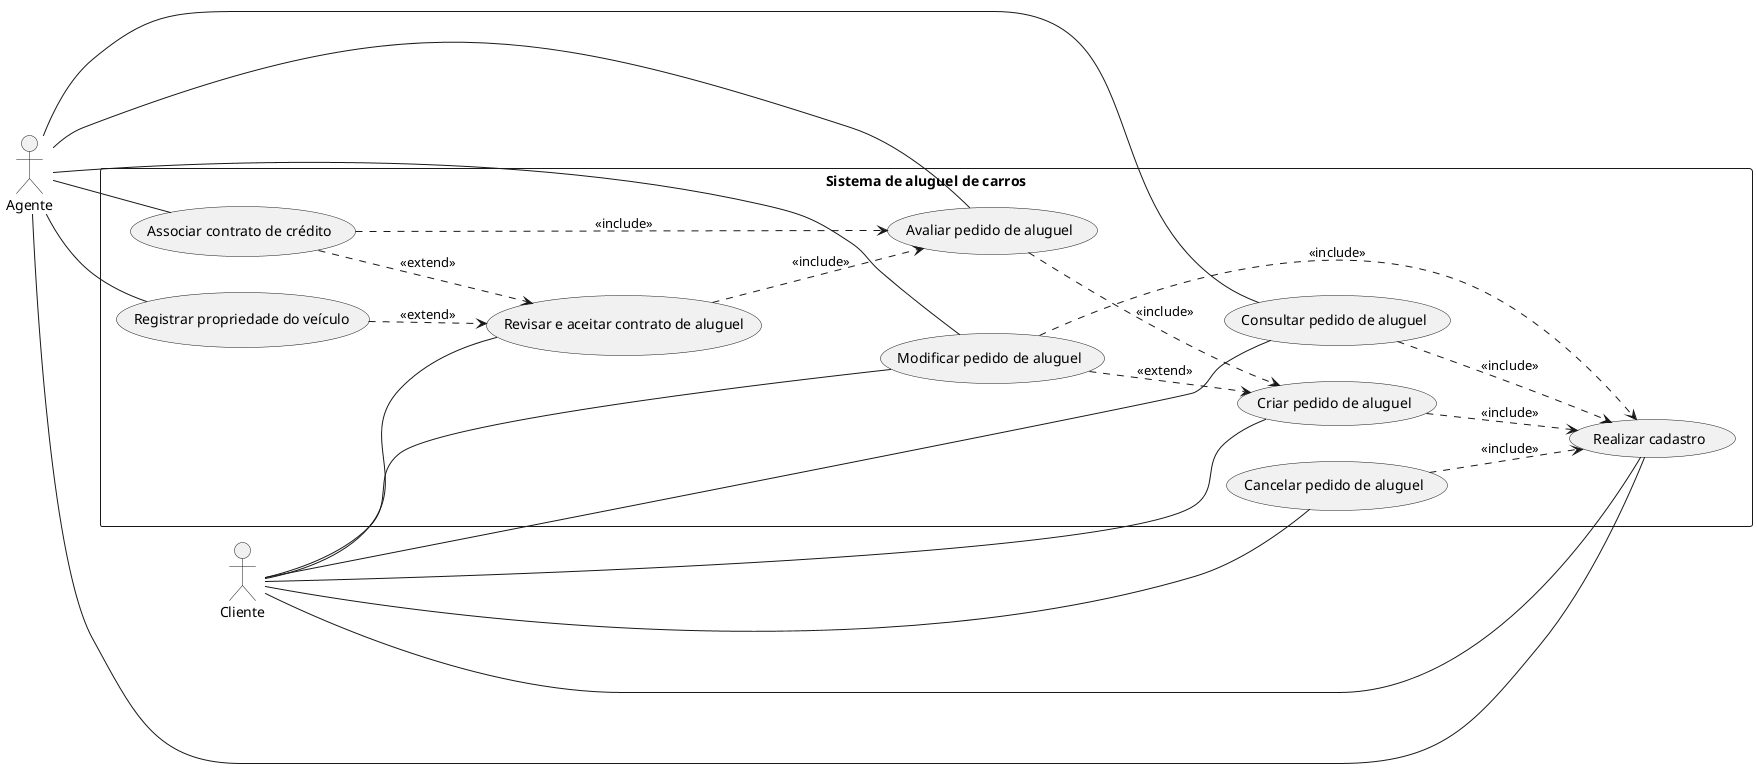@startuml Diagrama de Casos de Uso
left to right direction

actor "Cliente" as cliente
actor "Agente" as agente /' Empresas e Bancos '/

rectangle "Sistema de aluguel de carros" {
    usecase "Realizar cadastro" as uc_cadastro
    
    usecase "Criar pedido de aluguel" as uc_criar_pedido
    usecase "Modificar pedido de aluguel" as uc_modificar_pedido
    usecase "Consultar pedido de aluguel" as uc_consultar_pedido
    usecase "Cancelar pedido de aluguel" as uc_cancelar_pedido
    usecase "Revisar e aceitar contrato de aluguel" as uc_aceitar_contrato

    usecase "Avaliar pedido de aluguel" as uc_avaliar_pedido
    usecase "Registrar propriedade do veículo" as uc_registrar_propriedade
    usecase "Associar contrato de crédito" as uc_associar_credito
}

cliente -- uc_cadastro
agente -- uc_cadastro

cliente -- uc_criar_pedido
cliente -- uc_modificar_pedido
cliente -- uc_consultar_pedido
cliente -- uc_cancelar_pedido
cliente -- uc_aceitar_contrato

agente -- uc_modificar_pedido
agente -- uc_avaliar_pedido
agente -- uc_registrar_propriedade
agente -- uc_associar_credito
agente -- uc_consultar_pedido

uc_aceitar_contrato ..> uc_avaliar_pedido : "<<include>>"
uc_avaliar_pedido ..> uc_criar_pedido : "<<include>>"
uc_associar_credito ..> uc_avaliar_pedido : "<<include>>"
uc_modificar_pedido ..> uc_cadastro : "<<include>>"
uc_consultar_pedido ..> uc_cadastro : "<<include>>"
uc_cancelar_pedido ..> uc_cadastro : "<<include>>"
uc_criar_pedido ..> uc_cadastro : "<<include>>"

uc_modificar_pedido ..> uc_criar_pedido : "<<extend>>"
uc_registrar_propriedade ..> uc_aceitar_contrato : "<<extend>>"
uc_associar_credito ..> uc_aceitar_contrato : "<<extend>>"
@enduml